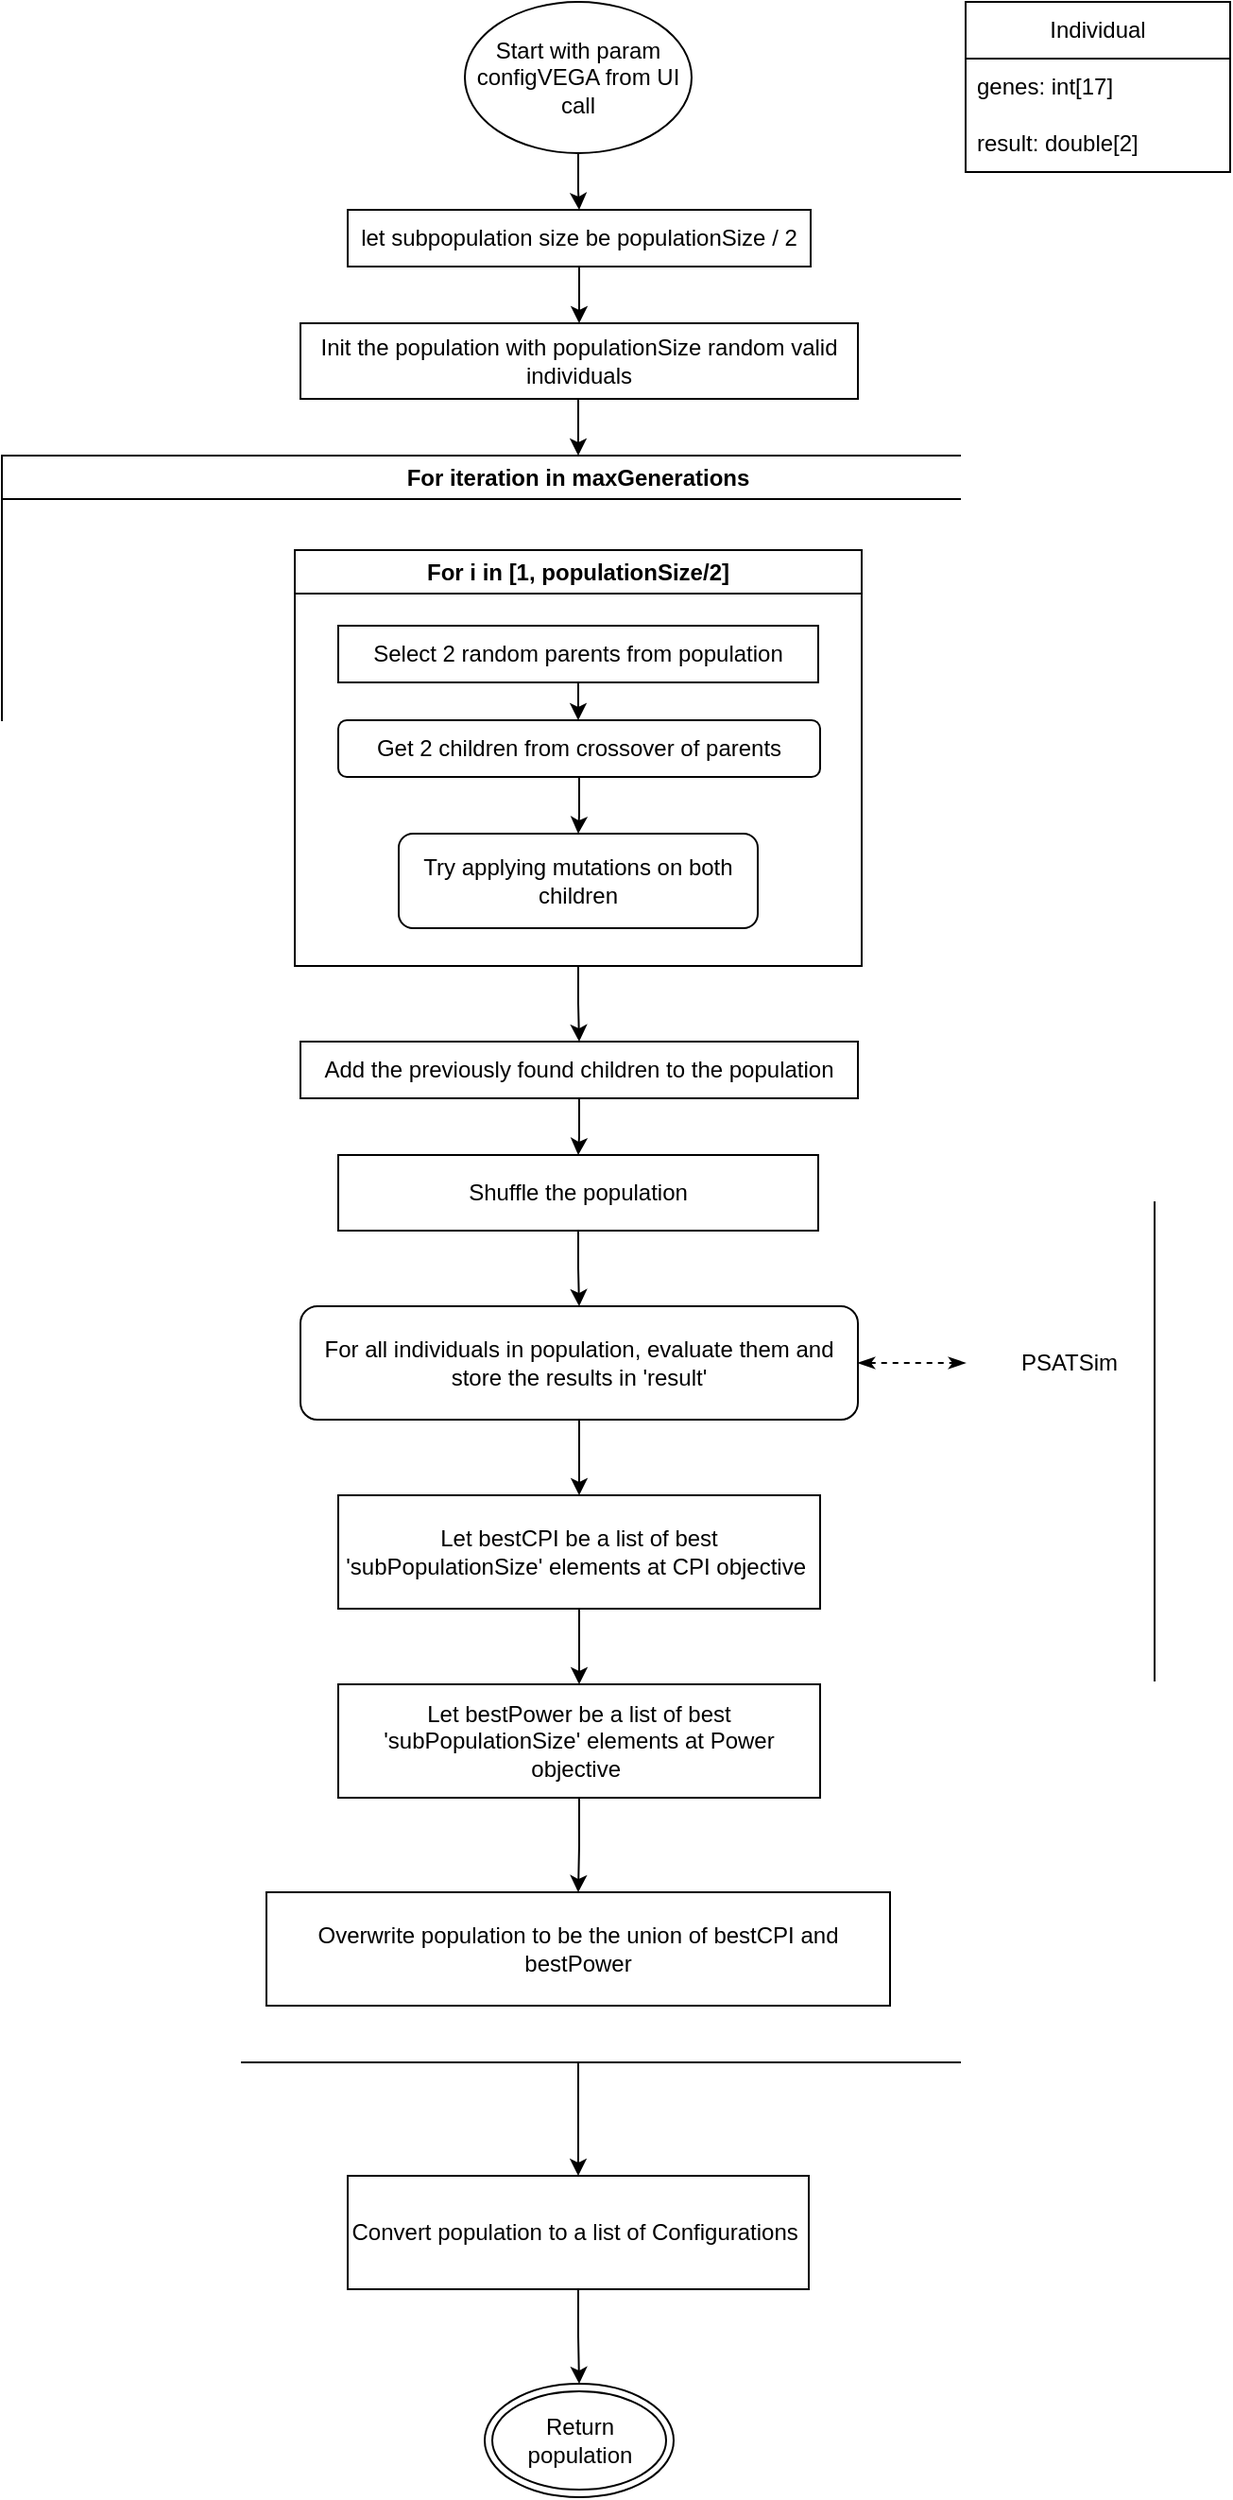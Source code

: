 <mxfile version="25.0.2">
  <diagram name="Page-1" id="vLqC30bx6TdA4_hb8m4A">
    <mxGraphModel dx="621" dy="729" grid="1" gridSize="10" guides="1" tooltips="1" connect="1" arrows="1" fold="1" page="1" pageScale="1" pageWidth="850" pageHeight="1100" math="0" shadow="0">
      <root>
        <mxCell id="0" />
        <mxCell id="1" parent="0" />
        <mxCell id="K_5MX-ocr5_CAAl9noTx-5" style="edgeStyle=orthogonalEdgeStyle;rounded=0;orthogonalLoop=1;jettySize=auto;html=1;" edge="1" parent="1" source="K_5MX-ocr5_CAAl9noTx-1" target="K_5MX-ocr5_CAAl9noTx-2">
          <mxGeometry relative="1" as="geometry" />
        </mxCell>
        <mxCell id="K_5MX-ocr5_CAAl9noTx-1" value="Start with param configVEGA from UI call" style="ellipse;whiteSpace=wrap;html=1;" vertex="1" parent="1">
          <mxGeometry x="365" y="20" width="120" height="80" as="geometry" />
        </mxCell>
        <mxCell id="K_5MX-ocr5_CAAl9noTx-6" style="edgeStyle=orthogonalEdgeStyle;rounded=0;orthogonalLoop=1;jettySize=auto;html=1;" edge="1" parent="1" source="K_5MX-ocr5_CAAl9noTx-2" target="K_5MX-ocr5_CAAl9noTx-18">
          <mxGeometry relative="1" as="geometry">
            <mxPoint x="425" y="190" as="targetPoint" />
          </mxGeometry>
        </mxCell>
        <mxCell id="K_5MX-ocr5_CAAl9noTx-2" value="let subpopulation size be populationSize / 2" style="rounded=0;whiteSpace=wrap;html=1;" vertex="1" parent="1">
          <mxGeometry x="303" y="130" width="245" height="30" as="geometry" />
        </mxCell>
        <mxCell id="K_5MX-ocr5_CAAl9noTx-8" style="edgeStyle=orthogonalEdgeStyle;rounded=0;orthogonalLoop=1;jettySize=auto;html=1;entryX=0.5;entryY=0;entryDx=0;entryDy=0;" edge="1" parent="1" target="K_5MX-ocr5_CAAl9noTx-7">
          <mxGeometry relative="1" as="geometry">
            <mxPoint x="425" y="220" as="sourcePoint" />
            <Array as="points">
              <mxPoint x="425" y="230" />
              <mxPoint x="425" y="230" />
            </Array>
          </mxGeometry>
        </mxCell>
        <mxCell id="K_5MX-ocr5_CAAl9noTx-41" value="" style="edgeStyle=orthogonalEdgeStyle;rounded=0;orthogonalLoop=1;jettySize=auto;html=1;" edge="1" parent="1" source="K_5MX-ocr5_CAAl9noTx-7" target="K_5MX-ocr5_CAAl9noTx-40">
          <mxGeometry relative="1" as="geometry" />
        </mxCell>
        <mxCell id="K_5MX-ocr5_CAAl9noTx-7" value="For iteration in maxGenerations" style="swimlane;whiteSpace=wrap;html=1;movable=1;resizable=1;rotatable=1;deletable=1;editable=1;locked=0;connectable=1;" vertex="1" parent="1">
          <mxGeometry x="120" y="260" width="610" height="850" as="geometry" />
        </mxCell>
        <mxCell id="K_5MX-ocr5_CAAl9noTx-17" style="edgeStyle=orthogonalEdgeStyle;rounded=0;orthogonalLoop=1;jettySize=auto;html=1;entryX=0.5;entryY=0;entryDx=0;entryDy=0;" edge="1" parent="1" source="K_5MX-ocr5_CAAl9noTx-14" target="K_5MX-ocr5_CAAl9noTx-16">
          <mxGeometry relative="1" as="geometry" />
        </mxCell>
        <mxCell id="K_5MX-ocr5_CAAl9noTx-14" value="For i in [1, populationSize/2]" style="swimlane;whiteSpace=wrap;html=1;" vertex="1" parent="1">
          <mxGeometry x="275" y="310" width="300" height="220" as="geometry" />
        </mxCell>
        <mxCell id="K_5MX-ocr5_CAAl9noTx-9" value="Select 2 random parents from population" style="rounded=0;whiteSpace=wrap;html=1;" vertex="1" parent="K_5MX-ocr5_CAAl9noTx-14">
          <mxGeometry x="23" y="40" width="254" height="30" as="geometry" />
        </mxCell>
        <mxCell id="K_5MX-ocr5_CAAl9noTx-21" value="" style="edgeStyle=orthogonalEdgeStyle;rounded=0;orthogonalLoop=1;jettySize=auto;html=1;" edge="1" parent="K_5MX-ocr5_CAAl9noTx-14" source="K_5MX-ocr5_CAAl9noTx-11" target="K_5MX-ocr5_CAAl9noTx-19">
          <mxGeometry relative="1" as="geometry" />
        </mxCell>
        <mxCell id="K_5MX-ocr5_CAAl9noTx-11" value="Get 2 children from crossover of parents" style="rounded=1;whiteSpace=wrap;html=1;" vertex="1" parent="K_5MX-ocr5_CAAl9noTx-14">
          <mxGeometry x="23" y="90" width="255" height="30" as="geometry" />
        </mxCell>
        <mxCell id="K_5MX-ocr5_CAAl9noTx-13" value="" style="edgeStyle=orthogonalEdgeStyle;rounded=0;orthogonalLoop=1;jettySize=auto;html=1;" edge="1" parent="K_5MX-ocr5_CAAl9noTx-14" source="K_5MX-ocr5_CAAl9noTx-9" target="K_5MX-ocr5_CAAl9noTx-11">
          <mxGeometry relative="1" as="geometry" />
        </mxCell>
        <mxCell id="K_5MX-ocr5_CAAl9noTx-19" value="Try applying mutations on both children" style="rounded=1;whiteSpace=wrap;html=1;" vertex="1" parent="K_5MX-ocr5_CAAl9noTx-14">
          <mxGeometry x="55" y="150" width="190" height="50" as="geometry" />
        </mxCell>
        <mxCell id="K_5MX-ocr5_CAAl9noTx-23" value="" style="edgeStyle=orthogonalEdgeStyle;rounded=0;orthogonalLoop=1;jettySize=auto;html=1;" edge="1" parent="1" source="K_5MX-ocr5_CAAl9noTx-16" target="K_5MX-ocr5_CAAl9noTx-22">
          <mxGeometry relative="1" as="geometry" />
        </mxCell>
        <mxCell id="K_5MX-ocr5_CAAl9noTx-16" value="Add the previously found children to the population" style="rounded=0;whiteSpace=wrap;html=1;" vertex="1" parent="1">
          <mxGeometry x="278" y="570" width="295" height="30" as="geometry" />
        </mxCell>
        <mxCell id="K_5MX-ocr5_CAAl9noTx-18" value="Init the population with populationSize random valid individuals" style="rounded=0;whiteSpace=wrap;html=1;" vertex="1" parent="1">
          <mxGeometry x="278" y="190" width="295" height="40" as="geometry" />
        </mxCell>
        <mxCell id="K_5MX-ocr5_CAAl9noTx-30" value="" style="edgeStyle=orthogonalEdgeStyle;rounded=0;orthogonalLoop=1;jettySize=auto;html=1;" edge="1" parent="1" source="K_5MX-ocr5_CAAl9noTx-22" target="K_5MX-ocr5_CAAl9noTx-29">
          <mxGeometry relative="1" as="geometry" />
        </mxCell>
        <mxCell id="K_5MX-ocr5_CAAl9noTx-22" value="Shuffle the population" style="rounded=0;whiteSpace=wrap;html=1;" vertex="1" parent="1">
          <mxGeometry x="298" y="630" width="254" height="40" as="geometry" />
        </mxCell>
        <mxCell id="K_5MX-ocr5_CAAl9noTx-24" value="Individual" style="swimlane;fontStyle=0;childLayout=stackLayout;horizontal=1;startSize=30;horizontalStack=0;resizeParent=1;resizeParentMax=0;resizeLast=0;collapsible=1;marginBottom=0;whiteSpace=wrap;html=1;" vertex="1" parent="1">
          <mxGeometry x="630" y="20" width="140" height="90" as="geometry" />
        </mxCell>
        <mxCell id="K_5MX-ocr5_CAAl9noTx-25" value="genes: int[17]" style="text;strokeColor=none;fillColor=none;align=left;verticalAlign=middle;spacingLeft=4;spacingRight=4;overflow=hidden;points=[[0,0.5],[1,0.5]];portConstraint=eastwest;rotatable=0;whiteSpace=wrap;html=1;" vertex="1" parent="K_5MX-ocr5_CAAl9noTx-24">
          <mxGeometry y="30" width="140" height="30" as="geometry" />
        </mxCell>
        <mxCell id="K_5MX-ocr5_CAAl9noTx-26" value="result: double[2]" style="text;strokeColor=none;fillColor=none;align=left;verticalAlign=middle;spacingLeft=4;spacingRight=4;overflow=hidden;points=[[0,0.5],[1,0.5]];portConstraint=eastwest;rotatable=0;whiteSpace=wrap;html=1;" vertex="1" parent="K_5MX-ocr5_CAAl9noTx-24">
          <mxGeometry y="60" width="140" height="30" as="geometry" />
        </mxCell>
        <mxCell id="K_5MX-ocr5_CAAl9noTx-33" value="" style="edgeStyle=orthogonalEdgeStyle;rounded=0;orthogonalLoop=1;jettySize=auto;html=1;dashed=1;startArrow=classicThin;startFill=1;endArrow=classicThin;endFill=1;" edge="1" parent="1" source="K_5MX-ocr5_CAAl9noTx-29" target="K_5MX-ocr5_CAAl9noTx-32">
          <mxGeometry relative="1" as="geometry">
            <Array as="points">
              <mxPoint x="590" y="740" />
              <mxPoint x="590" y="740" />
            </Array>
          </mxGeometry>
        </mxCell>
        <mxCell id="K_5MX-ocr5_CAAl9noTx-35" value="" style="edgeStyle=orthogonalEdgeStyle;rounded=0;orthogonalLoop=1;jettySize=auto;html=1;" edge="1" parent="1" source="K_5MX-ocr5_CAAl9noTx-29" target="K_5MX-ocr5_CAAl9noTx-34">
          <mxGeometry relative="1" as="geometry" />
        </mxCell>
        <mxCell id="K_5MX-ocr5_CAAl9noTx-29" value="For all individuals in population, evaluate them and store the results in &#39;result&#39;" style="rounded=1;whiteSpace=wrap;html=1;" vertex="1" parent="1">
          <mxGeometry x="278" y="710" width="295" height="60" as="geometry" />
        </mxCell>
        <mxCell id="K_5MX-ocr5_CAAl9noTx-32" value="PSATSim" style="text;html=1;align=center;verticalAlign=middle;whiteSpace=wrap;rounded=0;" vertex="1" parent="1">
          <mxGeometry x="630" y="725" width="110" height="30" as="geometry" />
        </mxCell>
        <mxCell id="K_5MX-ocr5_CAAl9noTx-37" value="" style="edgeStyle=orthogonalEdgeStyle;rounded=0;orthogonalLoop=1;jettySize=auto;html=1;" edge="1" parent="1" source="K_5MX-ocr5_CAAl9noTx-34" target="K_5MX-ocr5_CAAl9noTx-36">
          <mxGeometry relative="1" as="geometry" />
        </mxCell>
        <mxCell id="K_5MX-ocr5_CAAl9noTx-34" value="Let bestCPI be a list of best &#39;subPopulationSize&#39; elements at CPI objective&amp;nbsp;" style="rounded=0;whiteSpace=wrap;html=1;" vertex="1" parent="1">
          <mxGeometry x="298" y="810" width="255" height="60" as="geometry" />
        </mxCell>
        <mxCell id="K_5MX-ocr5_CAAl9noTx-39" value="" style="edgeStyle=orthogonalEdgeStyle;rounded=0;orthogonalLoop=1;jettySize=auto;html=1;" edge="1" parent="1" source="K_5MX-ocr5_CAAl9noTx-36" target="K_5MX-ocr5_CAAl9noTx-38">
          <mxGeometry relative="1" as="geometry" />
        </mxCell>
        <mxCell id="K_5MX-ocr5_CAAl9noTx-36" value="Let bestPower be a list of best &#39;subPopulationSize&#39; elements at Power objective&amp;nbsp;" style="rounded=0;whiteSpace=wrap;html=1;" vertex="1" parent="1">
          <mxGeometry x="298" y="910" width="255" height="60" as="geometry" />
        </mxCell>
        <mxCell id="K_5MX-ocr5_CAAl9noTx-38" value="Overwrite population to be the union of bestCPI and bestPower" style="rounded=0;whiteSpace=wrap;html=1;" vertex="1" parent="1">
          <mxGeometry x="260" y="1020" width="330" height="60" as="geometry" />
        </mxCell>
        <mxCell id="K_5MX-ocr5_CAAl9noTx-45" value="" style="edgeStyle=orthogonalEdgeStyle;rounded=0;orthogonalLoop=1;jettySize=auto;html=1;" edge="1" parent="1" source="K_5MX-ocr5_CAAl9noTx-40" target="K_5MX-ocr5_CAAl9noTx-44">
          <mxGeometry relative="1" as="geometry" />
        </mxCell>
        <mxCell id="K_5MX-ocr5_CAAl9noTx-40" value="Convert population to a list of Configurations&amp;nbsp;" style="rounded=0;whiteSpace=wrap;html=1;" vertex="1" parent="1">
          <mxGeometry x="303" y="1170" width="244" height="60" as="geometry" />
        </mxCell>
        <mxCell id="K_5MX-ocr5_CAAl9noTx-44" value="Return population" style="ellipse;shape=doubleEllipse;whiteSpace=wrap;html=1;" vertex="1" parent="1">
          <mxGeometry x="375.5" y="1280" width="100" height="60" as="geometry" />
        </mxCell>
      </root>
    </mxGraphModel>
  </diagram>
</mxfile>
